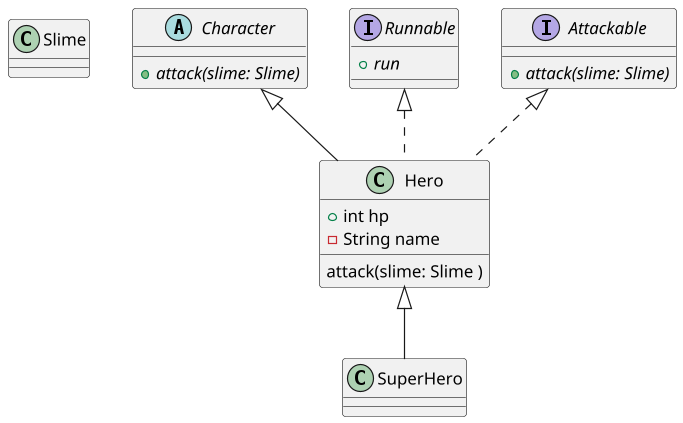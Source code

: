 @startuml
'https://plantuml.com/class-diagram

scale 1.2

class Slime

class Hero extends Character implements Runnable, Attackable{
    + int hp
    - String name

    attack(slime: Slime )
}

class SuperHero extends Hero

abstract class Character {
    {abstract} +attack(slime: Slime)
}

interface Attackable {
    {abstract} +attack(slime: Slime)
}

interface Runnable {
    {abstract} +run
}

@enduml